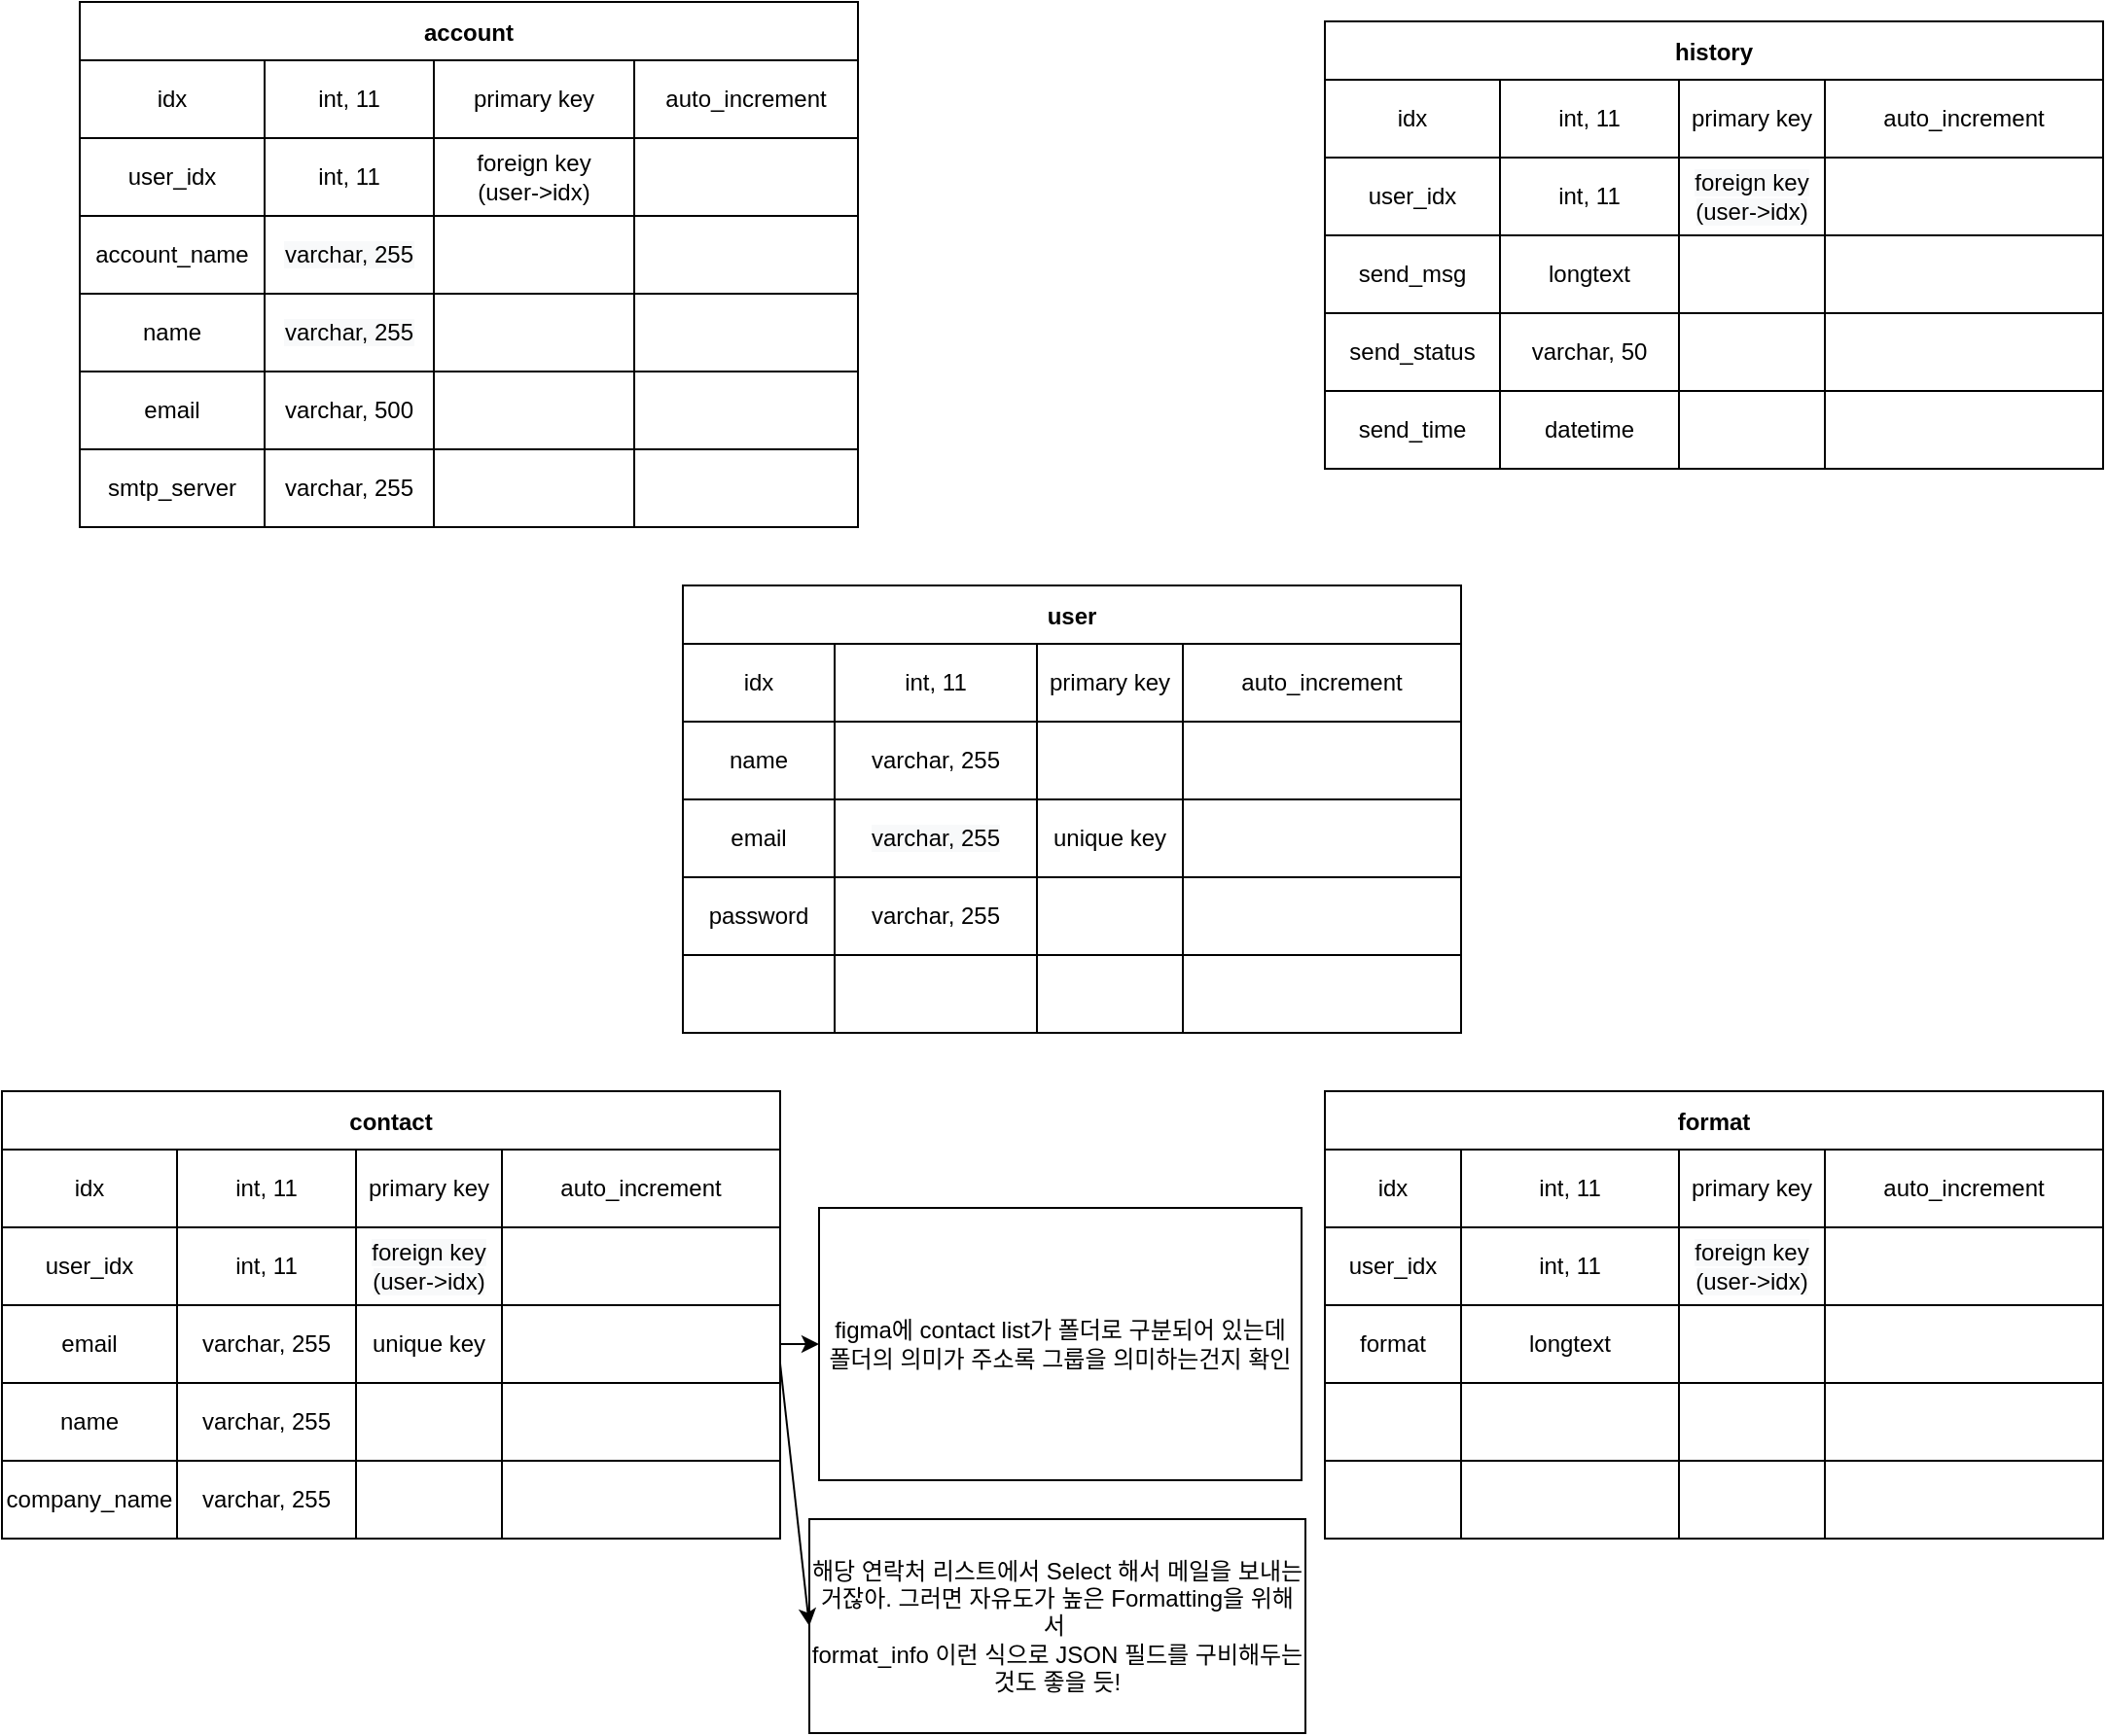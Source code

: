 <mxfile version="16.5.6" type="github">
  <diagram id="C5RBs43oDa-KdzZeNtuy" name="Page-1">
    <mxGraphModel dx="771" dy="784" grid="1" gridSize="10" guides="1" tooltips="1" connect="1" arrows="1" fold="1" page="1" pageScale="1" pageWidth="1169" pageHeight="827" math="0" shadow="0">
      <root>
        <mxCell id="WIyWlLk6GJQsqaUBKTNV-0" />
        <mxCell id="WIyWlLk6GJQsqaUBKTNV-1" parent="WIyWlLk6GJQsqaUBKTNV-0" />
        <mxCell id="2FO-cbHF64QwQG2iVxsK-18" value="figma에 contact list가 폴더로 구분되어 있는데 &lt;br&gt;폴더의 의미가 주소록 그룹을 의미하는건지 확인" style="rounded=0;whiteSpace=wrap;html=1;" parent="WIyWlLk6GJQsqaUBKTNV-1" vertex="1">
          <mxGeometry x="470" y="630" width="248" height="140" as="geometry" />
        </mxCell>
        <mxCell id="2FO-cbHF64QwQG2iVxsK-30" value="user" style="shape=table;startSize=30;container=1;collapsible=0;childLayout=tableLayout;fontStyle=1;align=center;" parent="WIyWlLk6GJQsqaUBKTNV-1" vertex="1">
          <mxGeometry x="400" y="310" width="400" height="230" as="geometry" />
        </mxCell>
        <mxCell id="2FO-cbHF64QwQG2iVxsK-31" value="" style="shape=tableRow;horizontal=0;startSize=0;swimlaneHead=0;swimlaneBody=0;top=0;left=0;bottom=0;right=0;collapsible=0;dropTarget=0;fillColor=none;points=[[0,0.5],[1,0.5]];portConstraint=eastwest;" parent="2FO-cbHF64QwQG2iVxsK-30" vertex="1">
          <mxGeometry y="30" width="400" height="40" as="geometry" />
        </mxCell>
        <mxCell id="2FO-cbHF64QwQG2iVxsK-32" value="idx" style="shape=partialRectangle;html=1;whiteSpace=wrap;connectable=0;fillColor=none;top=0;left=0;bottom=0;right=0;overflow=hidden;" parent="2FO-cbHF64QwQG2iVxsK-31" vertex="1">
          <mxGeometry width="78" height="40" as="geometry">
            <mxRectangle width="78" height="40" as="alternateBounds" />
          </mxGeometry>
        </mxCell>
        <mxCell id="2FO-cbHF64QwQG2iVxsK-33" value="int, 11" style="shape=partialRectangle;html=1;whiteSpace=wrap;connectable=0;fillColor=none;top=0;left=0;bottom=0;right=0;overflow=hidden;" parent="2FO-cbHF64QwQG2iVxsK-31" vertex="1">
          <mxGeometry x="78" width="104" height="40" as="geometry">
            <mxRectangle width="104" height="40" as="alternateBounds" />
          </mxGeometry>
        </mxCell>
        <mxCell id="2FO-cbHF64QwQG2iVxsK-34" value="primary key" style="shape=partialRectangle;html=1;whiteSpace=wrap;connectable=0;fillColor=none;top=0;left=0;bottom=0;right=0;overflow=hidden;" parent="2FO-cbHF64QwQG2iVxsK-31" vertex="1">
          <mxGeometry x="182" width="75" height="40" as="geometry">
            <mxRectangle width="75" height="40" as="alternateBounds" />
          </mxGeometry>
        </mxCell>
        <mxCell id="2FO-cbHF64QwQG2iVxsK-80" value="auto_increment" style="shape=partialRectangle;html=1;whiteSpace=wrap;connectable=0;fillColor=none;top=0;left=0;bottom=0;right=0;overflow=hidden;" parent="2FO-cbHF64QwQG2iVxsK-31" vertex="1">
          <mxGeometry x="257" width="143" height="40" as="geometry">
            <mxRectangle width="143" height="40" as="alternateBounds" />
          </mxGeometry>
        </mxCell>
        <mxCell id="2FO-cbHF64QwQG2iVxsK-54" value="" style="shape=tableRow;horizontal=0;startSize=0;swimlaneHead=0;swimlaneBody=0;top=0;left=0;bottom=0;right=0;collapsible=0;dropTarget=0;fillColor=none;points=[[0,0.5],[1,0.5]];portConstraint=eastwest;" parent="2FO-cbHF64QwQG2iVxsK-30" vertex="1">
          <mxGeometry y="70" width="400" height="40" as="geometry" />
        </mxCell>
        <mxCell id="2FO-cbHF64QwQG2iVxsK-55" value="name" style="shape=partialRectangle;html=1;whiteSpace=wrap;connectable=0;fillColor=none;top=0;left=0;bottom=0;right=0;overflow=hidden;" parent="2FO-cbHF64QwQG2iVxsK-54" vertex="1">
          <mxGeometry width="78" height="40" as="geometry">
            <mxRectangle width="78" height="40" as="alternateBounds" />
          </mxGeometry>
        </mxCell>
        <mxCell id="2FO-cbHF64QwQG2iVxsK-56" value="varchar, 255" style="shape=partialRectangle;html=1;whiteSpace=wrap;connectable=0;fillColor=none;top=0;left=0;bottom=0;right=0;overflow=hidden;" parent="2FO-cbHF64QwQG2iVxsK-54" vertex="1">
          <mxGeometry x="78" width="104" height="40" as="geometry">
            <mxRectangle width="104" height="40" as="alternateBounds" />
          </mxGeometry>
        </mxCell>
        <mxCell id="2FO-cbHF64QwQG2iVxsK-57" value="" style="shape=partialRectangle;html=1;whiteSpace=wrap;connectable=0;fillColor=none;top=0;left=0;bottom=0;right=0;overflow=hidden;" parent="2FO-cbHF64QwQG2iVxsK-54" vertex="1">
          <mxGeometry x="182" width="75" height="40" as="geometry">
            <mxRectangle width="75" height="40" as="alternateBounds" />
          </mxGeometry>
        </mxCell>
        <mxCell id="2FO-cbHF64QwQG2iVxsK-81" style="shape=partialRectangle;html=1;whiteSpace=wrap;connectable=0;fillColor=none;top=0;left=0;bottom=0;right=0;overflow=hidden;" parent="2FO-cbHF64QwQG2iVxsK-54" vertex="1">
          <mxGeometry x="257" width="143" height="40" as="geometry">
            <mxRectangle width="143" height="40" as="alternateBounds" />
          </mxGeometry>
        </mxCell>
        <mxCell id="2FO-cbHF64QwQG2iVxsK-35" value="" style="shape=tableRow;horizontal=0;startSize=0;swimlaneHead=0;swimlaneBody=0;top=0;left=0;bottom=0;right=0;collapsible=0;dropTarget=0;fillColor=none;points=[[0,0.5],[1,0.5]];portConstraint=eastwest;" parent="2FO-cbHF64QwQG2iVxsK-30" vertex="1">
          <mxGeometry y="110" width="400" height="40" as="geometry" />
        </mxCell>
        <mxCell id="2FO-cbHF64QwQG2iVxsK-36" value="email" style="shape=partialRectangle;html=1;whiteSpace=wrap;connectable=0;fillColor=none;top=0;left=0;bottom=0;right=0;overflow=hidden;" parent="2FO-cbHF64QwQG2iVxsK-35" vertex="1">
          <mxGeometry width="78" height="40" as="geometry">
            <mxRectangle width="78" height="40" as="alternateBounds" />
          </mxGeometry>
        </mxCell>
        <mxCell id="2FO-cbHF64QwQG2iVxsK-37" value="&lt;meta charset=&quot;utf-8&quot;&gt;&lt;span style=&quot;color: rgb(0, 0, 0); font-family: helvetica; font-size: 12px; font-style: normal; font-weight: 400; letter-spacing: normal; text-align: center; text-indent: 0px; text-transform: none; word-spacing: 0px; background-color: rgb(248, 249, 250); display: inline; float: none;&quot;&gt;varchar, 255&lt;/span&gt;" style="shape=partialRectangle;html=1;whiteSpace=wrap;connectable=0;fillColor=none;top=0;left=0;bottom=0;right=0;overflow=hidden;" parent="2FO-cbHF64QwQG2iVxsK-35" vertex="1">
          <mxGeometry x="78" width="104" height="40" as="geometry">
            <mxRectangle width="104" height="40" as="alternateBounds" />
          </mxGeometry>
        </mxCell>
        <mxCell id="2FO-cbHF64QwQG2iVxsK-38" value="&lt;span&gt;unique key&lt;/span&gt;" style="shape=partialRectangle;html=1;whiteSpace=wrap;connectable=0;fillColor=none;top=0;left=0;bottom=0;right=0;overflow=hidden;" parent="2FO-cbHF64QwQG2iVxsK-35" vertex="1">
          <mxGeometry x="182" width="75" height="40" as="geometry">
            <mxRectangle width="75" height="40" as="alternateBounds" />
          </mxGeometry>
        </mxCell>
        <mxCell id="2FO-cbHF64QwQG2iVxsK-82" style="shape=partialRectangle;html=1;whiteSpace=wrap;connectable=0;fillColor=none;top=0;left=0;bottom=0;right=0;overflow=hidden;" parent="2FO-cbHF64QwQG2iVxsK-35" vertex="1">
          <mxGeometry x="257" width="143" height="40" as="geometry">
            <mxRectangle width="143" height="40" as="alternateBounds" />
          </mxGeometry>
        </mxCell>
        <mxCell id="2FO-cbHF64QwQG2iVxsK-39" value="" style="shape=tableRow;horizontal=0;startSize=0;swimlaneHead=0;swimlaneBody=0;top=0;left=0;bottom=0;right=0;collapsible=0;dropTarget=0;fillColor=none;points=[[0,0.5],[1,0.5]];portConstraint=eastwest;" parent="2FO-cbHF64QwQG2iVxsK-30" vertex="1">
          <mxGeometry y="150" width="400" height="40" as="geometry" />
        </mxCell>
        <mxCell id="2FO-cbHF64QwQG2iVxsK-40" value="password" style="shape=partialRectangle;html=1;whiteSpace=wrap;connectable=0;fillColor=none;top=0;left=0;bottom=0;right=0;overflow=hidden;" parent="2FO-cbHF64QwQG2iVxsK-39" vertex="1">
          <mxGeometry width="78" height="40" as="geometry">
            <mxRectangle width="78" height="40" as="alternateBounds" />
          </mxGeometry>
        </mxCell>
        <mxCell id="2FO-cbHF64QwQG2iVxsK-41" value="&lt;span style=&quot;font-family: &amp;#34;helvetica&amp;#34;&quot;&gt;varchar, 255&lt;/span&gt;" style="shape=partialRectangle;html=1;whiteSpace=wrap;connectable=0;fillColor=none;top=0;left=0;bottom=0;right=0;overflow=hidden;" parent="2FO-cbHF64QwQG2iVxsK-39" vertex="1">
          <mxGeometry x="78" width="104" height="40" as="geometry">
            <mxRectangle width="104" height="40" as="alternateBounds" />
          </mxGeometry>
        </mxCell>
        <mxCell id="2FO-cbHF64QwQG2iVxsK-42" value="" style="shape=partialRectangle;html=1;whiteSpace=wrap;connectable=0;fillColor=none;top=0;left=0;bottom=0;right=0;overflow=hidden;" parent="2FO-cbHF64QwQG2iVxsK-39" vertex="1">
          <mxGeometry x="182" width="75" height="40" as="geometry">
            <mxRectangle width="75" height="40" as="alternateBounds" />
          </mxGeometry>
        </mxCell>
        <mxCell id="2FO-cbHF64QwQG2iVxsK-83" style="shape=partialRectangle;html=1;whiteSpace=wrap;connectable=0;fillColor=none;top=0;left=0;bottom=0;right=0;overflow=hidden;" parent="2FO-cbHF64QwQG2iVxsK-39" vertex="1">
          <mxGeometry x="257" width="143" height="40" as="geometry">
            <mxRectangle width="143" height="40" as="alternateBounds" />
          </mxGeometry>
        </mxCell>
        <mxCell id="2FO-cbHF64QwQG2iVxsK-50" value="" style="shape=tableRow;horizontal=0;startSize=0;swimlaneHead=0;swimlaneBody=0;top=0;left=0;bottom=0;right=0;collapsible=0;dropTarget=0;fillColor=none;points=[[0,0.5],[1,0.5]];portConstraint=eastwest;" parent="2FO-cbHF64QwQG2iVxsK-30" vertex="1">
          <mxGeometry y="190" width="400" height="40" as="geometry" />
        </mxCell>
        <mxCell id="2FO-cbHF64QwQG2iVxsK-51" value="" style="shape=partialRectangle;html=1;whiteSpace=wrap;connectable=0;fillColor=none;top=0;left=0;bottom=0;right=0;overflow=hidden;" parent="2FO-cbHF64QwQG2iVxsK-50" vertex="1">
          <mxGeometry width="78" height="40" as="geometry">
            <mxRectangle width="78" height="40" as="alternateBounds" />
          </mxGeometry>
        </mxCell>
        <mxCell id="2FO-cbHF64QwQG2iVxsK-52" value="" style="shape=partialRectangle;html=1;whiteSpace=wrap;connectable=0;fillColor=none;top=0;left=0;bottom=0;right=0;overflow=hidden;" parent="2FO-cbHF64QwQG2iVxsK-50" vertex="1">
          <mxGeometry x="78" width="104" height="40" as="geometry">
            <mxRectangle width="104" height="40" as="alternateBounds" />
          </mxGeometry>
        </mxCell>
        <mxCell id="2FO-cbHF64QwQG2iVxsK-53" value="" style="shape=partialRectangle;html=1;whiteSpace=wrap;connectable=0;fillColor=none;top=0;left=0;bottom=0;right=0;overflow=hidden;" parent="2FO-cbHF64QwQG2iVxsK-50" vertex="1">
          <mxGeometry x="182" width="75" height="40" as="geometry">
            <mxRectangle width="75" height="40" as="alternateBounds" />
          </mxGeometry>
        </mxCell>
        <mxCell id="2FO-cbHF64QwQG2iVxsK-84" style="shape=partialRectangle;html=1;whiteSpace=wrap;connectable=0;fillColor=none;top=0;left=0;bottom=0;right=0;overflow=hidden;" parent="2FO-cbHF64QwQG2iVxsK-50" vertex="1">
          <mxGeometry x="257" width="143" height="40" as="geometry">
            <mxRectangle width="143" height="40" as="alternateBounds" />
          </mxGeometry>
        </mxCell>
        <mxCell id="2FO-cbHF64QwQG2iVxsK-88" value="account" style="shape=table;startSize=30;container=1;collapsible=0;childLayout=tableLayout;fontStyle=1;align=center;" parent="WIyWlLk6GJQsqaUBKTNV-1" vertex="1">
          <mxGeometry x="90" y="10" width="400" height="270" as="geometry" />
        </mxCell>
        <mxCell id="2FO-cbHF64QwQG2iVxsK-89" value="" style="shape=tableRow;horizontal=0;startSize=0;swimlaneHead=0;swimlaneBody=0;top=0;left=0;bottom=0;right=0;collapsible=0;dropTarget=0;fillColor=none;points=[[0,0.5],[1,0.5]];portConstraint=eastwest;" parent="2FO-cbHF64QwQG2iVxsK-88" vertex="1">
          <mxGeometry y="30" width="400" height="40" as="geometry" />
        </mxCell>
        <mxCell id="2FO-cbHF64QwQG2iVxsK-90" value="idx" style="shape=partialRectangle;html=1;whiteSpace=wrap;connectable=0;fillColor=none;top=0;left=0;bottom=0;right=0;overflow=hidden;" parent="2FO-cbHF64QwQG2iVxsK-89" vertex="1">
          <mxGeometry width="95" height="40" as="geometry">
            <mxRectangle width="95" height="40" as="alternateBounds" />
          </mxGeometry>
        </mxCell>
        <mxCell id="2FO-cbHF64QwQG2iVxsK-91" value="int, 11" style="shape=partialRectangle;html=1;whiteSpace=wrap;connectable=0;fillColor=none;top=0;left=0;bottom=0;right=0;overflow=hidden;" parent="2FO-cbHF64QwQG2iVxsK-89" vertex="1">
          <mxGeometry x="95" width="87" height="40" as="geometry">
            <mxRectangle width="87" height="40" as="alternateBounds" />
          </mxGeometry>
        </mxCell>
        <mxCell id="2FO-cbHF64QwQG2iVxsK-92" value="primary key" style="shape=partialRectangle;html=1;whiteSpace=wrap;connectable=0;fillColor=none;top=0;left=0;bottom=0;right=0;overflow=hidden;" parent="2FO-cbHF64QwQG2iVxsK-89" vertex="1">
          <mxGeometry x="182" width="103" height="40" as="geometry">
            <mxRectangle width="103" height="40" as="alternateBounds" />
          </mxGeometry>
        </mxCell>
        <mxCell id="2FO-cbHF64QwQG2iVxsK-93" value="auto_increment" style="shape=partialRectangle;html=1;whiteSpace=wrap;connectable=0;fillColor=none;top=0;left=0;bottom=0;right=0;overflow=hidden;" parent="2FO-cbHF64QwQG2iVxsK-89" vertex="1">
          <mxGeometry x="285" width="115" height="40" as="geometry">
            <mxRectangle width="115" height="40" as="alternateBounds" />
          </mxGeometry>
        </mxCell>
        <mxCell id="2FO-cbHF64QwQG2iVxsK-94" value="" style="shape=tableRow;horizontal=0;startSize=0;swimlaneHead=0;swimlaneBody=0;top=0;left=0;bottom=0;right=0;collapsible=0;dropTarget=0;fillColor=none;points=[[0,0.5],[1,0.5]];portConstraint=eastwest;" parent="2FO-cbHF64QwQG2iVxsK-88" vertex="1">
          <mxGeometry y="70" width="400" height="40" as="geometry" />
        </mxCell>
        <mxCell id="2FO-cbHF64QwQG2iVxsK-95" value="user_idx" style="shape=partialRectangle;html=1;whiteSpace=wrap;connectable=0;fillColor=none;top=0;left=0;bottom=0;right=0;overflow=hidden;" parent="2FO-cbHF64QwQG2iVxsK-94" vertex="1">
          <mxGeometry width="95" height="40" as="geometry">
            <mxRectangle width="95" height="40" as="alternateBounds" />
          </mxGeometry>
        </mxCell>
        <mxCell id="2FO-cbHF64QwQG2iVxsK-96" value="int, 11" style="shape=partialRectangle;html=1;whiteSpace=wrap;connectable=0;fillColor=none;top=0;left=0;bottom=0;right=0;overflow=hidden;" parent="2FO-cbHF64QwQG2iVxsK-94" vertex="1">
          <mxGeometry x="95" width="87" height="40" as="geometry">
            <mxRectangle width="87" height="40" as="alternateBounds" />
          </mxGeometry>
        </mxCell>
        <mxCell id="2FO-cbHF64QwQG2iVxsK-97" value="foreign key&lt;br&gt;(user-&amp;gt;idx)" style="shape=partialRectangle;html=1;whiteSpace=wrap;connectable=0;fillColor=none;top=0;left=0;bottom=0;right=0;overflow=hidden;" parent="2FO-cbHF64QwQG2iVxsK-94" vertex="1">
          <mxGeometry x="182" width="103" height="40" as="geometry">
            <mxRectangle width="103" height="40" as="alternateBounds" />
          </mxGeometry>
        </mxCell>
        <mxCell id="2FO-cbHF64QwQG2iVxsK-98" style="shape=partialRectangle;html=1;whiteSpace=wrap;connectable=0;fillColor=none;top=0;left=0;bottom=0;right=0;overflow=hidden;" parent="2FO-cbHF64QwQG2iVxsK-94" vertex="1">
          <mxGeometry x="285" width="115" height="40" as="geometry">
            <mxRectangle width="115" height="40" as="alternateBounds" />
          </mxGeometry>
        </mxCell>
        <mxCell id="2FO-cbHF64QwQG2iVxsK-99" value="" style="shape=tableRow;horizontal=0;startSize=0;swimlaneHead=0;swimlaneBody=0;top=0;left=0;bottom=0;right=0;collapsible=0;dropTarget=0;fillColor=none;points=[[0,0.5],[1,0.5]];portConstraint=eastwest;" parent="2FO-cbHF64QwQG2iVxsK-88" vertex="1">
          <mxGeometry y="110" width="400" height="40" as="geometry" />
        </mxCell>
        <mxCell id="2FO-cbHF64QwQG2iVxsK-100" value="account_name" style="shape=partialRectangle;html=1;whiteSpace=wrap;connectable=0;fillColor=none;top=0;left=0;bottom=0;right=0;overflow=hidden;" parent="2FO-cbHF64QwQG2iVxsK-99" vertex="1">
          <mxGeometry width="95" height="40" as="geometry">
            <mxRectangle width="95" height="40" as="alternateBounds" />
          </mxGeometry>
        </mxCell>
        <mxCell id="2FO-cbHF64QwQG2iVxsK-101" value="&lt;meta charset=&quot;utf-8&quot;&gt;&lt;span style=&quot;color: rgb(0, 0, 0); font-family: helvetica; font-size: 12px; font-style: normal; font-weight: 400; letter-spacing: normal; text-align: center; text-indent: 0px; text-transform: none; word-spacing: 0px; background-color: rgb(248, 249, 250); display: inline; float: none;&quot;&gt;varchar, 255&lt;/span&gt;" style="shape=partialRectangle;html=1;whiteSpace=wrap;connectable=0;fillColor=none;top=0;left=0;bottom=0;right=0;overflow=hidden;" parent="2FO-cbHF64QwQG2iVxsK-99" vertex="1">
          <mxGeometry x="95" width="87" height="40" as="geometry">
            <mxRectangle width="87" height="40" as="alternateBounds" />
          </mxGeometry>
        </mxCell>
        <mxCell id="2FO-cbHF64QwQG2iVxsK-102" value="" style="shape=partialRectangle;html=1;whiteSpace=wrap;connectable=0;fillColor=none;top=0;left=0;bottom=0;right=0;overflow=hidden;" parent="2FO-cbHF64QwQG2iVxsK-99" vertex="1">
          <mxGeometry x="182" width="103" height="40" as="geometry">
            <mxRectangle width="103" height="40" as="alternateBounds" />
          </mxGeometry>
        </mxCell>
        <mxCell id="2FO-cbHF64QwQG2iVxsK-103" style="shape=partialRectangle;html=1;whiteSpace=wrap;connectable=0;fillColor=none;top=0;left=0;bottom=0;right=0;overflow=hidden;" parent="2FO-cbHF64QwQG2iVxsK-99" vertex="1">
          <mxGeometry x="285" width="115" height="40" as="geometry">
            <mxRectangle width="115" height="40" as="alternateBounds" />
          </mxGeometry>
        </mxCell>
        <mxCell id="2FO-cbHF64QwQG2iVxsK-104" value="" style="shape=tableRow;horizontal=0;startSize=0;swimlaneHead=0;swimlaneBody=0;top=0;left=0;bottom=0;right=0;collapsible=0;dropTarget=0;fillColor=none;points=[[0,0.5],[1,0.5]];portConstraint=eastwest;" parent="2FO-cbHF64QwQG2iVxsK-88" vertex="1">
          <mxGeometry y="150" width="400" height="40" as="geometry" />
        </mxCell>
        <mxCell id="2FO-cbHF64QwQG2iVxsK-105" value="name" style="shape=partialRectangle;html=1;whiteSpace=wrap;connectable=0;fillColor=none;top=0;left=0;bottom=0;right=0;overflow=hidden;" parent="2FO-cbHF64QwQG2iVxsK-104" vertex="1">
          <mxGeometry width="95" height="40" as="geometry">
            <mxRectangle width="95" height="40" as="alternateBounds" />
          </mxGeometry>
        </mxCell>
        <mxCell id="2FO-cbHF64QwQG2iVxsK-106" value="&lt;meta charset=&quot;utf-8&quot;&gt;&lt;span style=&quot;color: rgb(0, 0, 0); font-family: helvetica; font-size: 12px; font-style: normal; font-weight: 400; letter-spacing: normal; text-align: center; text-indent: 0px; text-transform: none; word-spacing: 0px; background-color: rgb(248, 249, 250); display: inline; float: none;&quot;&gt;varchar, 255&lt;/span&gt;" style="shape=partialRectangle;html=1;whiteSpace=wrap;connectable=0;fillColor=none;top=0;left=0;bottom=0;right=0;overflow=hidden;" parent="2FO-cbHF64QwQG2iVxsK-104" vertex="1">
          <mxGeometry x="95" width="87" height="40" as="geometry">
            <mxRectangle width="87" height="40" as="alternateBounds" />
          </mxGeometry>
        </mxCell>
        <mxCell id="2FO-cbHF64QwQG2iVxsK-107" value="" style="shape=partialRectangle;html=1;whiteSpace=wrap;connectable=0;fillColor=none;top=0;left=0;bottom=0;right=0;overflow=hidden;" parent="2FO-cbHF64QwQG2iVxsK-104" vertex="1">
          <mxGeometry x="182" width="103" height="40" as="geometry">
            <mxRectangle width="103" height="40" as="alternateBounds" />
          </mxGeometry>
        </mxCell>
        <mxCell id="2FO-cbHF64QwQG2iVxsK-108" style="shape=partialRectangle;html=1;whiteSpace=wrap;connectable=0;fillColor=none;top=0;left=0;bottom=0;right=0;overflow=hidden;" parent="2FO-cbHF64QwQG2iVxsK-104" vertex="1">
          <mxGeometry x="285" width="115" height="40" as="geometry">
            <mxRectangle width="115" height="40" as="alternateBounds" />
          </mxGeometry>
        </mxCell>
        <mxCell id="2FO-cbHF64QwQG2iVxsK-109" value="" style="shape=tableRow;horizontal=0;startSize=0;swimlaneHead=0;swimlaneBody=0;top=0;left=0;bottom=0;right=0;collapsible=0;dropTarget=0;fillColor=none;points=[[0,0.5],[1,0.5]];portConstraint=eastwest;" parent="2FO-cbHF64QwQG2iVxsK-88" vertex="1">
          <mxGeometry y="190" width="400" height="40" as="geometry" />
        </mxCell>
        <mxCell id="2FO-cbHF64QwQG2iVxsK-110" value="email" style="shape=partialRectangle;html=1;whiteSpace=wrap;connectable=0;fillColor=none;top=0;left=0;bottom=0;right=0;overflow=hidden;" parent="2FO-cbHF64QwQG2iVxsK-109" vertex="1">
          <mxGeometry width="95" height="40" as="geometry">
            <mxRectangle width="95" height="40" as="alternateBounds" />
          </mxGeometry>
        </mxCell>
        <mxCell id="2FO-cbHF64QwQG2iVxsK-111" value="&lt;span style=&quot;font-family: &amp;#34;helvetica&amp;#34;&quot;&gt;varchar, 500&lt;/span&gt;" style="shape=partialRectangle;html=1;whiteSpace=wrap;connectable=0;fillColor=none;top=0;left=0;bottom=0;right=0;overflow=hidden;" parent="2FO-cbHF64QwQG2iVxsK-109" vertex="1">
          <mxGeometry x="95" width="87" height="40" as="geometry">
            <mxRectangle width="87" height="40" as="alternateBounds" />
          </mxGeometry>
        </mxCell>
        <mxCell id="2FO-cbHF64QwQG2iVxsK-112" value="" style="shape=partialRectangle;html=1;whiteSpace=wrap;connectable=0;fillColor=none;top=0;left=0;bottom=0;right=0;overflow=hidden;" parent="2FO-cbHF64QwQG2iVxsK-109" vertex="1">
          <mxGeometry x="182" width="103" height="40" as="geometry">
            <mxRectangle width="103" height="40" as="alternateBounds" />
          </mxGeometry>
        </mxCell>
        <mxCell id="2FO-cbHF64QwQG2iVxsK-113" style="shape=partialRectangle;html=1;whiteSpace=wrap;connectable=0;fillColor=none;top=0;left=0;bottom=0;right=0;overflow=hidden;" parent="2FO-cbHF64QwQG2iVxsK-109" vertex="1">
          <mxGeometry x="285" width="115" height="40" as="geometry">
            <mxRectangle width="115" height="40" as="alternateBounds" />
          </mxGeometry>
        </mxCell>
        <mxCell id="2FO-cbHF64QwQG2iVxsK-115" value="" style="shape=tableRow;horizontal=0;startSize=0;swimlaneHead=0;swimlaneBody=0;top=0;left=0;bottom=0;right=0;collapsible=0;dropTarget=0;fillColor=none;points=[[0,0.5],[1,0.5]];portConstraint=eastwest;" parent="2FO-cbHF64QwQG2iVxsK-88" vertex="1">
          <mxGeometry y="230" width="400" height="40" as="geometry" />
        </mxCell>
        <mxCell id="2FO-cbHF64QwQG2iVxsK-116" value="smtp_server" style="shape=partialRectangle;html=1;whiteSpace=wrap;connectable=0;fillColor=none;top=0;left=0;bottom=0;right=0;overflow=hidden;" parent="2FO-cbHF64QwQG2iVxsK-115" vertex="1">
          <mxGeometry width="95" height="40" as="geometry">
            <mxRectangle width="95" height="40" as="alternateBounds" />
          </mxGeometry>
        </mxCell>
        <mxCell id="2FO-cbHF64QwQG2iVxsK-117" value="&lt;span style=&quot;font-family: &amp;#34;helvetica&amp;#34;&quot;&gt;varchar, 255&lt;/span&gt;" style="shape=partialRectangle;html=1;whiteSpace=wrap;connectable=0;fillColor=none;top=0;left=0;bottom=0;right=0;overflow=hidden;" parent="2FO-cbHF64QwQG2iVxsK-115" vertex="1">
          <mxGeometry x="95" width="87" height="40" as="geometry">
            <mxRectangle width="87" height="40" as="alternateBounds" />
          </mxGeometry>
        </mxCell>
        <mxCell id="2FO-cbHF64QwQG2iVxsK-118" value="" style="shape=partialRectangle;html=1;whiteSpace=wrap;connectable=0;fillColor=none;top=0;left=0;bottom=0;right=0;overflow=hidden;" parent="2FO-cbHF64QwQG2iVxsK-115" vertex="1">
          <mxGeometry x="182" width="103" height="40" as="geometry">
            <mxRectangle width="103" height="40" as="alternateBounds" />
          </mxGeometry>
        </mxCell>
        <mxCell id="2FO-cbHF64QwQG2iVxsK-119" style="shape=partialRectangle;html=1;whiteSpace=wrap;connectable=0;fillColor=none;top=0;left=0;bottom=0;right=0;overflow=hidden;" parent="2FO-cbHF64QwQG2iVxsK-115" vertex="1">
          <mxGeometry x="285" width="115" height="40" as="geometry">
            <mxRectangle width="115" height="40" as="alternateBounds" />
          </mxGeometry>
        </mxCell>
        <mxCell id="2FO-cbHF64QwQG2iVxsK-121" value="format" style="shape=table;startSize=30;container=1;collapsible=0;childLayout=tableLayout;fontStyle=1;align=center;" parent="WIyWlLk6GJQsqaUBKTNV-1" vertex="1">
          <mxGeometry x="730" y="570" width="400" height="230" as="geometry" />
        </mxCell>
        <mxCell id="2FO-cbHF64QwQG2iVxsK-122" value="" style="shape=tableRow;horizontal=0;startSize=0;swimlaneHead=0;swimlaneBody=0;top=0;left=0;bottom=0;right=0;collapsible=0;dropTarget=0;fillColor=none;points=[[0,0.5],[1,0.5]];portConstraint=eastwest;" parent="2FO-cbHF64QwQG2iVxsK-121" vertex="1">
          <mxGeometry y="30" width="400" height="40" as="geometry" />
        </mxCell>
        <mxCell id="2FO-cbHF64QwQG2iVxsK-123" value="idx" style="shape=partialRectangle;html=1;whiteSpace=wrap;connectable=0;fillColor=none;top=0;left=0;bottom=0;right=0;overflow=hidden;" parent="2FO-cbHF64QwQG2iVxsK-122" vertex="1">
          <mxGeometry width="70" height="40" as="geometry">
            <mxRectangle width="70" height="40" as="alternateBounds" />
          </mxGeometry>
        </mxCell>
        <mxCell id="2FO-cbHF64QwQG2iVxsK-124" value="int, 11" style="shape=partialRectangle;html=1;whiteSpace=wrap;connectable=0;fillColor=none;top=0;left=0;bottom=0;right=0;overflow=hidden;" parent="2FO-cbHF64QwQG2iVxsK-122" vertex="1">
          <mxGeometry x="70" width="112" height="40" as="geometry">
            <mxRectangle width="112" height="40" as="alternateBounds" />
          </mxGeometry>
        </mxCell>
        <mxCell id="2FO-cbHF64QwQG2iVxsK-125" value="primary key" style="shape=partialRectangle;html=1;whiteSpace=wrap;connectable=0;fillColor=none;top=0;left=0;bottom=0;right=0;overflow=hidden;" parent="2FO-cbHF64QwQG2iVxsK-122" vertex="1">
          <mxGeometry x="182" width="75" height="40" as="geometry">
            <mxRectangle width="75" height="40" as="alternateBounds" />
          </mxGeometry>
        </mxCell>
        <mxCell id="2FO-cbHF64QwQG2iVxsK-126" value="auto_increment" style="shape=partialRectangle;html=1;whiteSpace=wrap;connectable=0;fillColor=none;top=0;left=0;bottom=0;right=0;overflow=hidden;" parent="2FO-cbHF64QwQG2iVxsK-122" vertex="1">
          <mxGeometry x="257" width="143" height="40" as="geometry">
            <mxRectangle width="143" height="40" as="alternateBounds" />
          </mxGeometry>
        </mxCell>
        <mxCell id="2FO-cbHF64QwQG2iVxsK-127" value="" style="shape=tableRow;horizontal=0;startSize=0;swimlaneHead=0;swimlaneBody=0;top=0;left=0;bottom=0;right=0;collapsible=0;dropTarget=0;fillColor=none;points=[[0,0.5],[1,0.5]];portConstraint=eastwest;" parent="2FO-cbHF64QwQG2iVxsK-121" vertex="1">
          <mxGeometry y="70" width="400" height="40" as="geometry" />
        </mxCell>
        <mxCell id="2FO-cbHF64QwQG2iVxsK-128" value="user_idx" style="shape=partialRectangle;html=1;whiteSpace=wrap;connectable=0;fillColor=none;top=0;left=0;bottom=0;right=0;overflow=hidden;" parent="2FO-cbHF64QwQG2iVxsK-127" vertex="1">
          <mxGeometry width="70" height="40" as="geometry">
            <mxRectangle width="70" height="40" as="alternateBounds" />
          </mxGeometry>
        </mxCell>
        <mxCell id="2FO-cbHF64QwQG2iVxsK-129" value="int, 11" style="shape=partialRectangle;html=1;whiteSpace=wrap;connectable=0;fillColor=none;top=0;left=0;bottom=0;right=0;overflow=hidden;" parent="2FO-cbHF64QwQG2iVxsK-127" vertex="1">
          <mxGeometry x="70" width="112" height="40" as="geometry">
            <mxRectangle width="112" height="40" as="alternateBounds" />
          </mxGeometry>
        </mxCell>
        <mxCell id="2FO-cbHF64QwQG2iVxsK-130" value="&lt;meta charset=&quot;utf-8&quot;&gt;&lt;span style=&quot;color: rgb(0, 0, 0); font-family: helvetica; font-size: 12px; font-style: normal; font-weight: 400; letter-spacing: normal; text-align: center; text-indent: 0px; text-transform: none; word-spacing: 0px; background-color: rgb(248, 249, 250); display: inline; float: none;&quot;&gt;foreign key&lt;/span&gt;&lt;br style=&quot;color: rgb(0, 0, 0); font-family: helvetica; font-size: 12px; font-style: normal; font-weight: 400; letter-spacing: normal; text-align: center; text-indent: 0px; text-transform: none; word-spacing: 0px; background-color: rgb(248, 249, 250);&quot;&gt;&lt;span style=&quot;color: rgb(0, 0, 0); font-family: helvetica; font-size: 12px; font-style: normal; font-weight: 400; letter-spacing: normal; text-align: center; text-indent: 0px; text-transform: none; word-spacing: 0px; background-color: rgb(248, 249, 250); display: inline; float: none;&quot;&gt;(user-&amp;gt;idx)&lt;/span&gt;" style="shape=partialRectangle;html=1;whiteSpace=wrap;connectable=0;fillColor=none;top=0;left=0;bottom=0;right=0;overflow=hidden;" parent="2FO-cbHF64QwQG2iVxsK-127" vertex="1">
          <mxGeometry x="182" width="75" height="40" as="geometry">
            <mxRectangle width="75" height="40" as="alternateBounds" />
          </mxGeometry>
        </mxCell>
        <mxCell id="2FO-cbHF64QwQG2iVxsK-131" style="shape=partialRectangle;html=1;whiteSpace=wrap;connectable=0;fillColor=none;top=0;left=0;bottom=0;right=0;overflow=hidden;" parent="2FO-cbHF64QwQG2iVxsK-127" vertex="1">
          <mxGeometry x="257" width="143" height="40" as="geometry">
            <mxRectangle width="143" height="40" as="alternateBounds" />
          </mxGeometry>
        </mxCell>
        <mxCell id="2FO-cbHF64QwQG2iVxsK-132" value="" style="shape=tableRow;horizontal=0;startSize=0;swimlaneHead=0;swimlaneBody=0;top=0;left=0;bottom=0;right=0;collapsible=0;dropTarget=0;fillColor=none;points=[[0,0.5],[1,0.5]];portConstraint=eastwest;" parent="2FO-cbHF64QwQG2iVxsK-121" vertex="1">
          <mxGeometry y="110" width="400" height="40" as="geometry" />
        </mxCell>
        <mxCell id="2FO-cbHF64QwQG2iVxsK-133" value="format" style="shape=partialRectangle;html=1;whiteSpace=wrap;connectable=0;fillColor=none;top=0;left=0;bottom=0;right=0;overflow=hidden;" parent="2FO-cbHF64QwQG2iVxsK-132" vertex="1">
          <mxGeometry width="70" height="40" as="geometry">
            <mxRectangle width="70" height="40" as="alternateBounds" />
          </mxGeometry>
        </mxCell>
        <mxCell id="2FO-cbHF64QwQG2iVxsK-134" value="longtext" style="shape=partialRectangle;html=1;whiteSpace=wrap;connectable=0;fillColor=none;top=0;left=0;bottom=0;right=0;overflow=hidden;" parent="2FO-cbHF64QwQG2iVxsK-132" vertex="1">
          <mxGeometry x="70" width="112" height="40" as="geometry">
            <mxRectangle width="112" height="40" as="alternateBounds" />
          </mxGeometry>
        </mxCell>
        <mxCell id="2FO-cbHF64QwQG2iVxsK-135" value="" style="shape=partialRectangle;html=1;whiteSpace=wrap;connectable=0;fillColor=none;top=0;left=0;bottom=0;right=0;overflow=hidden;" parent="2FO-cbHF64QwQG2iVxsK-132" vertex="1">
          <mxGeometry x="182" width="75" height="40" as="geometry">
            <mxRectangle width="75" height="40" as="alternateBounds" />
          </mxGeometry>
        </mxCell>
        <mxCell id="2FO-cbHF64QwQG2iVxsK-136" style="shape=partialRectangle;html=1;whiteSpace=wrap;connectable=0;fillColor=none;top=0;left=0;bottom=0;right=0;overflow=hidden;" parent="2FO-cbHF64QwQG2iVxsK-132" vertex="1">
          <mxGeometry x="257" width="143" height="40" as="geometry">
            <mxRectangle width="143" height="40" as="alternateBounds" />
          </mxGeometry>
        </mxCell>
        <mxCell id="2FO-cbHF64QwQG2iVxsK-137" value="" style="shape=tableRow;horizontal=0;startSize=0;swimlaneHead=0;swimlaneBody=0;top=0;left=0;bottom=0;right=0;collapsible=0;dropTarget=0;fillColor=none;points=[[0,0.5],[1,0.5]];portConstraint=eastwest;" parent="2FO-cbHF64QwQG2iVxsK-121" vertex="1">
          <mxGeometry y="150" width="400" height="40" as="geometry" />
        </mxCell>
        <mxCell id="2FO-cbHF64QwQG2iVxsK-138" value="" style="shape=partialRectangle;html=1;whiteSpace=wrap;connectable=0;fillColor=none;top=0;left=0;bottom=0;right=0;overflow=hidden;" parent="2FO-cbHF64QwQG2iVxsK-137" vertex="1">
          <mxGeometry width="70" height="40" as="geometry">
            <mxRectangle width="70" height="40" as="alternateBounds" />
          </mxGeometry>
        </mxCell>
        <mxCell id="2FO-cbHF64QwQG2iVxsK-139" value="" style="shape=partialRectangle;html=1;whiteSpace=wrap;connectable=0;fillColor=none;top=0;left=0;bottom=0;right=0;overflow=hidden;" parent="2FO-cbHF64QwQG2iVxsK-137" vertex="1">
          <mxGeometry x="70" width="112" height="40" as="geometry">
            <mxRectangle width="112" height="40" as="alternateBounds" />
          </mxGeometry>
        </mxCell>
        <mxCell id="2FO-cbHF64QwQG2iVxsK-140" value="" style="shape=partialRectangle;html=1;whiteSpace=wrap;connectable=0;fillColor=none;top=0;left=0;bottom=0;right=0;overflow=hidden;" parent="2FO-cbHF64QwQG2iVxsK-137" vertex="1">
          <mxGeometry x="182" width="75" height="40" as="geometry">
            <mxRectangle width="75" height="40" as="alternateBounds" />
          </mxGeometry>
        </mxCell>
        <mxCell id="2FO-cbHF64QwQG2iVxsK-141" style="shape=partialRectangle;html=1;whiteSpace=wrap;connectable=0;fillColor=none;top=0;left=0;bottom=0;right=0;overflow=hidden;" parent="2FO-cbHF64QwQG2iVxsK-137" vertex="1">
          <mxGeometry x="257" width="143" height="40" as="geometry">
            <mxRectangle width="143" height="40" as="alternateBounds" />
          </mxGeometry>
        </mxCell>
        <mxCell id="2FO-cbHF64QwQG2iVxsK-142" value="" style="shape=tableRow;horizontal=0;startSize=0;swimlaneHead=0;swimlaneBody=0;top=0;left=0;bottom=0;right=0;collapsible=0;dropTarget=0;fillColor=none;points=[[0,0.5],[1,0.5]];portConstraint=eastwest;" parent="2FO-cbHF64QwQG2iVxsK-121" vertex="1">
          <mxGeometry y="190" width="400" height="40" as="geometry" />
        </mxCell>
        <mxCell id="2FO-cbHF64QwQG2iVxsK-143" value="" style="shape=partialRectangle;html=1;whiteSpace=wrap;connectable=0;fillColor=none;top=0;left=0;bottom=0;right=0;overflow=hidden;" parent="2FO-cbHF64QwQG2iVxsK-142" vertex="1">
          <mxGeometry width="70" height="40" as="geometry">
            <mxRectangle width="70" height="40" as="alternateBounds" />
          </mxGeometry>
        </mxCell>
        <mxCell id="2FO-cbHF64QwQG2iVxsK-144" value="" style="shape=partialRectangle;html=1;whiteSpace=wrap;connectable=0;fillColor=none;top=0;left=0;bottom=0;right=0;overflow=hidden;" parent="2FO-cbHF64QwQG2iVxsK-142" vertex="1">
          <mxGeometry x="70" width="112" height="40" as="geometry">
            <mxRectangle width="112" height="40" as="alternateBounds" />
          </mxGeometry>
        </mxCell>
        <mxCell id="2FO-cbHF64QwQG2iVxsK-145" value="" style="shape=partialRectangle;html=1;whiteSpace=wrap;connectable=0;fillColor=none;top=0;left=0;bottom=0;right=0;overflow=hidden;" parent="2FO-cbHF64QwQG2iVxsK-142" vertex="1">
          <mxGeometry x="182" width="75" height="40" as="geometry">
            <mxRectangle width="75" height="40" as="alternateBounds" />
          </mxGeometry>
        </mxCell>
        <mxCell id="2FO-cbHF64QwQG2iVxsK-146" style="shape=partialRectangle;html=1;whiteSpace=wrap;connectable=0;fillColor=none;top=0;left=0;bottom=0;right=0;overflow=hidden;" parent="2FO-cbHF64QwQG2iVxsK-142" vertex="1">
          <mxGeometry x="257" width="143" height="40" as="geometry">
            <mxRectangle width="143" height="40" as="alternateBounds" />
          </mxGeometry>
        </mxCell>
        <mxCell id="2FO-cbHF64QwQG2iVxsK-151" value="history" style="shape=table;startSize=30;container=1;collapsible=0;childLayout=tableLayout;fontStyle=1;align=center;strokeWidth=1;fixedRows=0;" parent="WIyWlLk6GJQsqaUBKTNV-1" vertex="1">
          <mxGeometry x="730" y="20" width="400" height="230" as="geometry" />
        </mxCell>
        <mxCell id="2FO-cbHF64QwQG2iVxsK-152" value="" style="shape=tableRow;horizontal=0;startSize=0;swimlaneHead=0;swimlaneBody=0;top=0;left=0;bottom=0;right=0;collapsible=0;dropTarget=0;fillColor=none;points=[[0,0.5],[1,0.5]];portConstraint=eastwest;" parent="2FO-cbHF64QwQG2iVxsK-151" vertex="1">
          <mxGeometry y="30" width="400" height="40" as="geometry" />
        </mxCell>
        <mxCell id="2FO-cbHF64QwQG2iVxsK-153" value="idx" style="shape=partialRectangle;html=1;whiteSpace=wrap;connectable=0;fillColor=none;top=0;left=0;bottom=0;right=0;overflow=hidden;" parent="2FO-cbHF64QwQG2iVxsK-152" vertex="1">
          <mxGeometry width="90" height="40" as="geometry">
            <mxRectangle width="90" height="40" as="alternateBounds" />
          </mxGeometry>
        </mxCell>
        <mxCell id="2FO-cbHF64QwQG2iVxsK-154" value="int, 11" style="shape=partialRectangle;html=1;whiteSpace=wrap;connectable=0;fillColor=none;top=0;left=0;bottom=0;right=0;overflow=hidden;" parent="2FO-cbHF64QwQG2iVxsK-152" vertex="1">
          <mxGeometry x="90" width="92" height="40" as="geometry">
            <mxRectangle width="92" height="40" as="alternateBounds" />
          </mxGeometry>
        </mxCell>
        <mxCell id="2FO-cbHF64QwQG2iVxsK-155" value="primary key" style="shape=partialRectangle;html=1;whiteSpace=wrap;connectable=0;fillColor=none;top=0;left=0;bottom=0;right=0;overflow=hidden;" parent="2FO-cbHF64QwQG2iVxsK-152" vertex="1">
          <mxGeometry x="182" width="75" height="40" as="geometry">
            <mxRectangle width="75" height="40" as="alternateBounds" />
          </mxGeometry>
        </mxCell>
        <mxCell id="2FO-cbHF64QwQG2iVxsK-156" value="auto_increment" style="shape=partialRectangle;html=1;whiteSpace=wrap;connectable=0;fillColor=none;top=0;left=0;bottom=0;right=0;overflow=hidden;" parent="2FO-cbHF64QwQG2iVxsK-152" vertex="1">
          <mxGeometry x="257" width="143" height="40" as="geometry">
            <mxRectangle width="143" height="40" as="alternateBounds" />
          </mxGeometry>
        </mxCell>
        <mxCell id="2FO-cbHF64QwQG2iVxsK-157" value="" style="shape=tableRow;horizontal=0;startSize=0;swimlaneHead=0;swimlaneBody=0;top=0;left=0;bottom=0;right=0;collapsible=0;dropTarget=0;fillColor=none;points=[[0,0.5],[1,0.5]];portConstraint=eastwest;" parent="2FO-cbHF64QwQG2iVxsK-151" vertex="1">
          <mxGeometry y="70" width="400" height="40" as="geometry" />
        </mxCell>
        <mxCell id="2FO-cbHF64QwQG2iVxsK-158" value="user_idx" style="shape=partialRectangle;html=1;whiteSpace=wrap;connectable=0;fillColor=none;top=0;left=0;bottom=0;right=0;overflow=hidden;" parent="2FO-cbHF64QwQG2iVxsK-157" vertex="1">
          <mxGeometry width="90" height="40" as="geometry">
            <mxRectangle width="90" height="40" as="alternateBounds" />
          </mxGeometry>
        </mxCell>
        <mxCell id="2FO-cbHF64QwQG2iVxsK-159" value="int, 11" style="shape=partialRectangle;html=1;whiteSpace=wrap;connectable=0;fillColor=none;top=0;left=0;bottom=0;right=0;overflow=hidden;" parent="2FO-cbHF64QwQG2iVxsK-157" vertex="1">
          <mxGeometry x="90" width="92" height="40" as="geometry">
            <mxRectangle width="92" height="40" as="alternateBounds" />
          </mxGeometry>
        </mxCell>
        <mxCell id="2FO-cbHF64QwQG2iVxsK-160" value="&lt;meta charset=&quot;utf-8&quot;&gt;&lt;span style=&quot;color: rgb(0, 0, 0); font-family: helvetica; font-size: 12px; font-style: normal; font-weight: 400; letter-spacing: normal; text-align: center; text-indent: 0px; text-transform: none; word-spacing: 0px; background-color: rgb(248, 249, 250); display: inline; float: none;&quot;&gt;foreign key&lt;/span&gt;&lt;br style=&quot;color: rgb(0, 0, 0); font-family: helvetica; font-size: 12px; font-style: normal; font-weight: 400; letter-spacing: normal; text-align: center; text-indent: 0px; text-transform: none; word-spacing: 0px; background-color: rgb(248, 249, 250);&quot;&gt;&lt;span style=&quot;color: rgb(0, 0, 0); font-family: helvetica; font-size: 12px; font-style: normal; font-weight: 400; letter-spacing: normal; text-align: center; text-indent: 0px; text-transform: none; word-spacing: 0px; background-color: rgb(248, 249, 250); display: inline; float: none;&quot;&gt;(user-&amp;gt;idx)&lt;/span&gt;" style="shape=partialRectangle;html=1;whiteSpace=wrap;connectable=0;fillColor=none;top=0;left=0;bottom=0;right=0;overflow=hidden;" parent="2FO-cbHF64QwQG2iVxsK-157" vertex="1">
          <mxGeometry x="182" width="75" height="40" as="geometry">
            <mxRectangle width="75" height="40" as="alternateBounds" />
          </mxGeometry>
        </mxCell>
        <mxCell id="2FO-cbHF64QwQG2iVxsK-161" style="shape=partialRectangle;html=1;whiteSpace=wrap;connectable=0;fillColor=none;top=0;left=0;bottom=0;right=0;overflow=hidden;" parent="2FO-cbHF64QwQG2iVxsK-157" vertex="1">
          <mxGeometry x="257" width="143" height="40" as="geometry">
            <mxRectangle width="143" height="40" as="alternateBounds" />
          </mxGeometry>
        </mxCell>
        <mxCell id="2FO-cbHF64QwQG2iVxsK-162" value="" style="shape=tableRow;horizontal=0;startSize=0;swimlaneHead=0;swimlaneBody=0;top=0;left=0;bottom=0;right=0;collapsible=0;dropTarget=0;fillColor=none;points=[[0,0.5],[1,0.5]];portConstraint=eastwest;" parent="2FO-cbHF64QwQG2iVxsK-151" vertex="1">
          <mxGeometry y="110" width="400" height="40" as="geometry" />
        </mxCell>
        <mxCell id="2FO-cbHF64QwQG2iVxsK-163" value="send_msg" style="shape=partialRectangle;html=1;whiteSpace=wrap;connectable=0;fillColor=none;top=0;left=0;bottom=0;right=0;overflow=hidden;" parent="2FO-cbHF64QwQG2iVxsK-162" vertex="1">
          <mxGeometry width="90" height="40" as="geometry">
            <mxRectangle width="90" height="40" as="alternateBounds" />
          </mxGeometry>
        </mxCell>
        <mxCell id="2FO-cbHF64QwQG2iVxsK-164" value="longtext" style="shape=partialRectangle;html=1;whiteSpace=wrap;connectable=0;fillColor=none;top=0;left=0;bottom=0;right=0;overflow=hidden;" parent="2FO-cbHF64QwQG2iVxsK-162" vertex="1">
          <mxGeometry x="90" width="92" height="40" as="geometry">
            <mxRectangle width="92" height="40" as="alternateBounds" />
          </mxGeometry>
        </mxCell>
        <mxCell id="2FO-cbHF64QwQG2iVxsK-165" value="" style="shape=partialRectangle;html=1;whiteSpace=wrap;connectable=0;fillColor=none;top=0;left=0;bottom=0;right=0;overflow=hidden;" parent="2FO-cbHF64QwQG2iVxsK-162" vertex="1">
          <mxGeometry x="182" width="75" height="40" as="geometry">
            <mxRectangle width="75" height="40" as="alternateBounds" />
          </mxGeometry>
        </mxCell>
        <mxCell id="2FO-cbHF64QwQG2iVxsK-166" style="shape=partialRectangle;html=1;whiteSpace=wrap;connectable=0;fillColor=none;top=0;left=0;bottom=0;right=0;overflow=hidden;" parent="2FO-cbHF64QwQG2iVxsK-162" vertex="1">
          <mxGeometry x="257" width="143" height="40" as="geometry">
            <mxRectangle width="143" height="40" as="alternateBounds" />
          </mxGeometry>
        </mxCell>
        <mxCell id="2FO-cbHF64QwQG2iVxsK-167" value="" style="shape=tableRow;horizontal=0;startSize=0;swimlaneHead=0;swimlaneBody=0;top=0;left=0;bottom=0;right=0;collapsible=0;dropTarget=0;fillColor=none;points=[[0,0.5],[1,0.5]];portConstraint=eastwest;" parent="2FO-cbHF64QwQG2iVxsK-151" vertex="1">
          <mxGeometry y="150" width="400" height="40" as="geometry" />
        </mxCell>
        <mxCell id="2FO-cbHF64QwQG2iVxsK-168" value="send_status" style="shape=partialRectangle;html=1;whiteSpace=wrap;connectable=0;fillColor=none;top=0;left=0;bottom=0;right=0;overflow=hidden;" parent="2FO-cbHF64QwQG2iVxsK-167" vertex="1">
          <mxGeometry width="90" height="40" as="geometry">
            <mxRectangle width="90" height="40" as="alternateBounds" />
          </mxGeometry>
        </mxCell>
        <mxCell id="2FO-cbHF64QwQG2iVxsK-169" value="varchar, 50" style="shape=partialRectangle;html=1;whiteSpace=wrap;connectable=0;fillColor=none;top=0;left=0;bottom=0;right=0;overflow=hidden;" parent="2FO-cbHF64QwQG2iVxsK-167" vertex="1">
          <mxGeometry x="90" width="92" height="40" as="geometry">
            <mxRectangle width="92" height="40" as="alternateBounds" />
          </mxGeometry>
        </mxCell>
        <mxCell id="2FO-cbHF64QwQG2iVxsK-170" value="" style="shape=partialRectangle;html=1;whiteSpace=wrap;connectable=0;fillColor=none;top=0;left=0;bottom=0;right=0;overflow=hidden;" parent="2FO-cbHF64QwQG2iVxsK-167" vertex="1">
          <mxGeometry x="182" width="75" height="40" as="geometry">
            <mxRectangle width="75" height="40" as="alternateBounds" />
          </mxGeometry>
        </mxCell>
        <mxCell id="2FO-cbHF64QwQG2iVxsK-171" style="shape=partialRectangle;html=1;whiteSpace=wrap;connectable=0;fillColor=none;top=0;left=0;bottom=0;right=0;overflow=hidden;" parent="2FO-cbHF64QwQG2iVxsK-167" vertex="1">
          <mxGeometry x="257" width="143" height="40" as="geometry">
            <mxRectangle width="143" height="40" as="alternateBounds" />
          </mxGeometry>
        </mxCell>
        <mxCell id="2FO-cbHF64QwQG2iVxsK-172" value="" style="shape=tableRow;horizontal=0;startSize=0;swimlaneHead=0;swimlaneBody=0;top=0;left=0;bottom=0;right=0;collapsible=0;dropTarget=0;fillColor=none;points=[[0,0.5],[1,0.5]];portConstraint=eastwest;" parent="2FO-cbHF64QwQG2iVxsK-151" vertex="1">
          <mxGeometry y="190" width="400" height="40" as="geometry" />
        </mxCell>
        <mxCell id="2FO-cbHF64QwQG2iVxsK-173" value="send_time" style="shape=partialRectangle;html=1;whiteSpace=wrap;connectable=0;fillColor=none;top=0;left=0;bottom=0;right=0;overflow=hidden;" parent="2FO-cbHF64QwQG2iVxsK-172" vertex="1">
          <mxGeometry width="90" height="40" as="geometry">
            <mxRectangle width="90" height="40" as="alternateBounds" />
          </mxGeometry>
        </mxCell>
        <mxCell id="2FO-cbHF64QwQG2iVxsK-174" value="datetime" style="shape=partialRectangle;html=1;whiteSpace=wrap;connectable=0;fillColor=none;top=0;left=0;bottom=0;right=0;overflow=hidden;" parent="2FO-cbHF64QwQG2iVxsK-172" vertex="1">
          <mxGeometry x="90" width="92" height="40" as="geometry">
            <mxRectangle width="92" height="40" as="alternateBounds" />
          </mxGeometry>
        </mxCell>
        <mxCell id="2FO-cbHF64QwQG2iVxsK-175" value="" style="shape=partialRectangle;html=1;whiteSpace=wrap;connectable=0;fillColor=none;top=0;left=0;bottom=0;right=0;overflow=hidden;" parent="2FO-cbHF64QwQG2iVxsK-172" vertex="1">
          <mxGeometry x="182" width="75" height="40" as="geometry">
            <mxRectangle width="75" height="40" as="alternateBounds" />
          </mxGeometry>
        </mxCell>
        <mxCell id="2FO-cbHF64QwQG2iVxsK-176" style="shape=partialRectangle;html=1;whiteSpace=wrap;connectable=0;fillColor=none;top=0;left=0;bottom=0;right=0;overflow=hidden;" parent="2FO-cbHF64QwQG2iVxsK-172" vertex="1">
          <mxGeometry x="257" width="143" height="40" as="geometry">
            <mxRectangle width="143" height="40" as="alternateBounds" />
          </mxGeometry>
        </mxCell>
        <mxCell id="2FO-cbHF64QwQG2iVxsK-177" value="contact" style="shape=table;startSize=30;container=1;collapsible=0;childLayout=tableLayout;fontStyle=1;align=center;" parent="WIyWlLk6GJQsqaUBKTNV-1" vertex="1">
          <mxGeometry x="50" y="570" width="400" height="230" as="geometry" />
        </mxCell>
        <mxCell id="2FO-cbHF64QwQG2iVxsK-178" value="" style="shape=tableRow;horizontal=0;startSize=0;swimlaneHead=0;swimlaneBody=0;top=0;left=0;bottom=0;right=0;collapsible=0;dropTarget=0;fillColor=none;points=[[0,0.5],[1,0.5]];portConstraint=eastwest;" parent="2FO-cbHF64QwQG2iVxsK-177" vertex="1">
          <mxGeometry y="30" width="400" height="40" as="geometry" />
        </mxCell>
        <mxCell id="2FO-cbHF64QwQG2iVxsK-179" value="idx" style="shape=partialRectangle;html=1;whiteSpace=wrap;connectable=0;fillColor=none;top=0;left=0;bottom=0;right=0;overflow=hidden;" parent="2FO-cbHF64QwQG2iVxsK-178" vertex="1">
          <mxGeometry width="90" height="40" as="geometry">
            <mxRectangle width="90" height="40" as="alternateBounds" />
          </mxGeometry>
        </mxCell>
        <mxCell id="2FO-cbHF64QwQG2iVxsK-180" value="int, 11" style="shape=partialRectangle;html=1;whiteSpace=wrap;connectable=0;fillColor=none;top=0;left=0;bottom=0;right=0;overflow=hidden;" parent="2FO-cbHF64QwQG2iVxsK-178" vertex="1">
          <mxGeometry x="90" width="92" height="40" as="geometry">
            <mxRectangle width="92" height="40" as="alternateBounds" />
          </mxGeometry>
        </mxCell>
        <mxCell id="2FO-cbHF64QwQG2iVxsK-181" value="primary key" style="shape=partialRectangle;html=1;whiteSpace=wrap;connectable=0;fillColor=none;top=0;left=0;bottom=0;right=0;overflow=hidden;" parent="2FO-cbHF64QwQG2iVxsK-178" vertex="1">
          <mxGeometry x="182" width="75" height="40" as="geometry">
            <mxRectangle width="75" height="40" as="alternateBounds" />
          </mxGeometry>
        </mxCell>
        <mxCell id="2FO-cbHF64QwQG2iVxsK-182" value="auto_increment" style="shape=partialRectangle;html=1;whiteSpace=wrap;connectable=0;fillColor=none;top=0;left=0;bottom=0;right=0;overflow=hidden;" parent="2FO-cbHF64QwQG2iVxsK-178" vertex="1">
          <mxGeometry x="257" width="143" height="40" as="geometry">
            <mxRectangle width="143" height="40" as="alternateBounds" />
          </mxGeometry>
        </mxCell>
        <mxCell id="2FO-cbHF64QwQG2iVxsK-183" value="" style="shape=tableRow;horizontal=0;startSize=0;swimlaneHead=0;swimlaneBody=0;top=0;left=0;bottom=0;right=0;collapsible=0;dropTarget=0;fillColor=none;points=[[0,0.5],[1,0.5]];portConstraint=eastwest;" parent="2FO-cbHF64QwQG2iVxsK-177" vertex="1">
          <mxGeometry y="70" width="400" height="40" as="geometry" />
        </mxCell>
        <mxCell id="2FO-cbHF64QwQG2iVxsK-184" value="user_idx" style="shape=partialRectangle;html=1;whiteSpace=wrap;connectable=0;fillColor=none;top=0;left=0;bottom=0;right=0;overflow=hidden;" parent="2FO-cbHF64QwQG2iVxsK-183" vertex="1">
          <mxGeometry width="90" height="40" as="geometry">
            <mxRectangle width="90" height="40" as="alternateBounds" />
          </mxGeometry>
        </mxCell>
        <mxCell id="2FO-cbHF64QwQG2iVxsK-185" value="int, 11" style="shape=partialRectangle;html=1;whiteSpace=wrap;connectable=0;fillColor=none;top=0;left=0;bottom=0;right=0;overflow=hidden;" parent="2FO-cbHF64QwQG2iVxsK-183" vertex="1">
          <mxGeometry x="90" width="92" height="40" as="geometry">
            <mxRectangle width="92" height="40" as="alternateBounds" />
          </mxGeometry>
        </mxCell>
        <mxCell id="2FO-cbHF64QwQG2iVxsK-186" value="&lt;meta charset=&quot;utf-8&quot;&gt;&lt;span style=&quot;color: rgb(0, 0, 0); font-family: helvetica; font-size: 12px; font-style: normal; font-weight: 400; letter-spacing: normal; text-align: center; text-indent: 0px; text-transform: none; word-spacing: 0px; background-color: rgb(248, 249, 250); display: inline; float: none;&quot;&gt;foreign key&lt;/span&gt;&lt;br style=&quot;color: rgb(0, 0, 0); font-family: helvetica; font-size: 12px; font-style: normal; font-weight: 400; letter-spacing: normal; text-align: center; text-indent: 0px; text-transform: none; word-spacing: 0px; background-color: rgb(248, 249, 250);&quot;&gt;&lt;span style=&quot;color: rgb(0, 0, 0); font-family: helvetica; font-size: 12px; font-style: normal; font-weight: 400; letter-spacing: normal; text-align: center; text-indent: 0px; text-transform: none; word-spacing: 0px; background-color: rgb(248, 249, 250); display: inline; float: none;&quot;&gt;(user-&amp;gt;idx)&lt;/span&gt;" style="shape=partialRectangle;html=1;whiteSpace=wrap;connectable=0;fillColor=none;top=0;left=0;bottom=0;right=0;overflow=hidden;" parent="2FO-cbHF64QwQG2iVxsK-183" vertex="1">
          <mxGeometry x="182" width="75" height="40" as="geometry">
            <mxRectangle width="75" height="40" as="alternateBounds" />
          </mxGeometry>
        </mxCell>
        <mxCell id="2FO-cbHF64QwQG2iVxsK-187" style="shape=partialRectangle;html=1;whiteSpace=wrap;connectable=0;fillColor=none;top=0;left=0;bottom=0;right=0;overflow=hidden;" parent="2FO-cbHF64QwQG2iVxsK-183" vertex="1">
          <mxGeometry x="257" width="143" height="40" as="geometry">
            <mxRectangle width="143" height="40" as="alternateBounds" />
          </mxGeometry>
        </mxCell>
        <mxCell id="2FO-cbHF64QwQG2iVxsK-188" value="" style="shape=tableRow;horizontal=0;startSize=0;swimlaneHead=0;swimlaneBody=0;top=0;left=0;bottom=0;right=0;collapsible=0;dropTarget=0;fillColor=none;points=[[0,0.5],[1,0.5]];portConstraint=eastwest;" parent="2FO-cbHF64QwQG2iVxsK-177" vertex="1">
          <mxGeometry y="110" width="400" height="40" as="geometry" />
        </mxCell>
        <mxCell id="2FO-cbHF64QwQG2iVxsK-189" value="&lt;span style=&quot;text-align: left&quot;&gt;email&lt;/span&gt;" style="shape=partialRectangle;html=1;whiteSpace=wrap;connectable=0;fillColor=none;top=0;left=0;bottom=0;right=0;overflow=hidden;" parent="2FO-cbHF64QwQG2iVxsK-188" vertex="1">
          <mxGeometry width="90" height="40" as="geometry">
            <mxRectangle width="90" height="40" as="alternateBounds" />
          </mxGeometry>
        </mxCell>
        <mxCell id="2FO-cbHF64QwQG2iVxsK-190" value="&lt;span style=&quot;font-family: &amp;#34;helvetica&amp;#34;&quot;&gt;varchar, 255&lt;/span&gt;" style="shape=partialRectangle;html=1;whiteSpace=wrap;connectable=0;fillColor=none;top=0;left=0;bottom=0;right=0;overflow=hidden;" parent="2FO-cbHF64QwQG2iVxsK-188" vertex="1">
          <mxGeometry x="90" width="92" height="40" as="geometry">
            <mxRectangle width="92" height="40" as="alternateBounds" />
          </mxGeometry>
        </mxCell>
        <mxCell id="2FO-cbHF64QwQG2iVxsK-191" value="unique key" style="shape=partialRectangle;html=1;whiteSpace=wrap;connectable=0;fillColor=none;top=0;left=0;bottom=0;right=0;overflow=hidden;" parent="2FO-cbHF64QwQG2iVxsK-188" vertex="1">
          <mxGeometry x="182" width="75" height="40" as="geometry">
            <mxRectangle width="75" height="40" as="alternateBounds" />
          </mxGeometry>
        </mxCell>
        <mxCell id="2FO-cbHF64QwQG2iVxsK-192" value="" style="shape=partialRectangle;html=1;whiteSpace=wrap;connectable=0;fillColor=none;top=0;left=0;bottom=0;right=0;overflow=hidden;" parent="2FO-cbHF64QwQG2iVxsK-188" vertex="1">
          <mxGeometry x="257" width="143" height="40" as="geometry">
            <mxRectangle width="143" height="40" as="alternateBounds" />
          </mxGeometry>
        </mxCell>
        <mxCell id="2FO-cbHF64QwQG2iVxsK-193" value="" style="shape=tableRow;horizontal=0;startSize=0;swimlaneHead=0;swimlaneBody=0;top=0;left=0;bottom=0;right=0;collapsible=0;dropTarget=0;fillColor=none;points=[[0,0.5],[1,0.5]];portConstraint=eastwest;" parent="2FO-cbHF64QwQG2iVxsK-177" vertex="1">
          <mxGeometry y="150" width="400" height="40" as="geometry" />
        </mxCell>
        <mxCell id="2FO-cbHF64QwQG2iVxsK-194" value="&lt;div style=&quot;text-align: left&quot;&gt;name&lt;/div&gt;" style="shape=partialRectangle;html=1;whiteSpace=wrap;connectable=0;fillColor=none;top=0;left=0;bottom=0;right=0;overflow=hidden;" parent="2FO-cbHF64QwQG2iVxsK-193" vertex="1">
          <mxGeometry width="90" height="40" as="geometry">
            <mxRectangle width="90" height="40" as="alternateBounds" />
          </mxGeometry>
        </mxCell>
        <mxCell id="2FO-cbHF64QwQG2iVxsK-195" value="&lt;span style=&quot;font-family: &amp;#34;helvetica&amp;#34;&quot;&gt;varchar, 255&lt;/span&gt;" style="shape=partialRectangle;html=1;whiteSpace=wrap;connectable=0;fillColor=none;top=0;left=0;bottom=0;right=0;overflow=hidden;" parent="2FO-cbHF64QwQG2iVxsK-193" vertex="1">
          <mxGeometry x="90" width="92" height="40" as="geometry">
            <mxRectangle width="92" height="40" as="alternateBounds" />
          </mxGeometry>
        </mxCell>
        <mxCell id="2FO-cbHF64QwQG2iVxsK-196" value="" style="shape=partialRectangle;html=1;whiteSpace=wrap;connectable=0;fillColor=none;top=0;left=0;bottom=0;right=0;overflow=hidden;" parent="2FO-cbHF64QwQG2iVxsK-193" vertex="1">
          <mxGeometry x="182" width="75" height="40" as="geometry">
            <mxRectangle width="75" height="40" as="alternateBounds" />
          </mxGeometry>
        </mxCell>
        <mxCell id="2FO-cbHF64QwQG2iVxsK-197" value="" style="shape=partialRectangle;html=1;whiteSpace=wrap;connectable=0;fillColor=none;top=0;left=0;bottom=0;right=0;overflow=hidden;" parent="2FO-cbHF64QwQG2iVxsK-193" vertex="1">
          <mxGeometry x="257" width="143" height="40" as="geometry">
            <mxRectangle width="143" height="40" as="alternateBounds" />
          </mxGeometry>
        </mxCell>
        <mxCell id="2FO-cbHF64QwQG2iVxsK-198" value="" style="shape=tableRow;horizontal=0;startSize=0;swimlaneHead=0;swimlaneBody=0;top=0;left=0;bottom=0;right=0;collapsible=0;dropTarget=0;fillColor=none;points=[[0,0.5],[1,0.5]];portConstraint=eastwest;" parent="2FO-cbHF64QwQG2iVxsK-177" vertex="1">
          <mxGeometry y="190" width="400" height="40" as="geometry" />
        </mxCell>
        <mxCell id="2FO-cbHF64QwQG2iVxsK-199" value="&lt;span style=&quot;text-align: left&quot;&gt;company_name&lt;/span&gt;" style="shape=partialRectangle;html=1;whiteSpace=wrap;connectable=0;fillColor=none;top=0;left=0;bottom=0;right=0;overflow=hidden;" parent="2FO-cbHF64QwQG2iVxsK-198" vertex="1">
          <mxGeometry width="90" height="40" as="geometry">
            <mxRectangle width="90" height="40" as="alternateBounds" />
          </mxGeometry>
        </mxCell>
        <mxCell id="2FO-cbHF64QwQG2iVxsK-200" value="&lt;span style=&quot;font-family: &amp;#34;helvetica&amp;#34;&quot;&gt;varchar, 255&lt;/span&gt;" style="shape=partialRectangle;html=1;whiteSpace=wrap;connectable=0;fillColor=none;top=0;left=0;bottom=0;right=0;overflow=hidden;" parent="2FO-cbHF64QwQG2iVxsK-198" vertex="1">
          <mxGeometry x="90" width="92" height="40" as="geometry">
            <mxRectangle width="92" height="40" as="alternateBounds" />
          </mxGeometry>
        </mxCell>
        <mxCell id="2FO-cbHF64QwQG2iVxsK-201" value="" style="shape=partialRectangle;html=1;whiteSpace=wrap;connectable=0;fillColor=none;top=0;left=0;bottom=0;right=0;overflow=hidden;" parent="2FO-cbHF64QwQG2iVxsK-198" vertex="1">
          <mxGeometry x="182" width="75" height="40" as="geometry">
            <mxRectangle width="75" height="40" as="alternateBounds" />
          </mxGeometry>
        </mxCell>
        <mxCell id="2FO-cbHF64QwQG2iVxsK-202" value="" style="shape=partialRectangle;html=1;whiteSpace=wrap;connectable=0;fillColor=none;top=0;left=0;bottom=0;right=0;overflow=hidden;" parent="2FO-cbHF64QwQG2iVxsK-198" vertex="1">
          <mxGeometry x="257" width="143" height="40" as="geometry">
            <mxRectangle width="143" height="40" as="alternateBounds" />
          </mxGeometry>
        </mxCell>
        <mxCell id="2FO-cbHF64QwQG2iVxsK-203" value="" style="endArrow=classic;html=1;rounded=0;exitX=1;exitY=0.5;exitDx=0;exitDy=0;" parent="WIyWlLk6GJQsqaUBKTNV-1" source="2FO-cbHF64QwQG2iVxsK-188" target="2FO-cbHF64QwQG2iVxsK-18" edge="1">
          <mxGeometry width="50" height="50" relative="1" as="geometry">
            <mxPoint x="780" y="450" as="sourcePoint" />
            <mxPoint x="520" y="410" as="targetPoint" />
            <Array as="points" />
          </mxGeometry>
        </mxCell>
        <mxCell id="gHNMqaHVpj6G13TdyJCn-0" value="해당 연락처 리스트에서 Select 해서 메일을 보내는 거잖아. 그러면 자유도가 높은 Formatting을 위해서&amp;nbsp;&lt;br&gt;format_info 이런 식으로 JSON 필드를 구비해두는 것도 좋을 듯!" style="rounded=0;whiteSpace=wrap;html=1;" vertex="1" parent="WIyWlLk6GJQsqaUBKTNV-1">
          <mxGeometry x="465" y="790" width="255" height="110" as="geometry" />
        </mxCell>
        <mxCell id="gHNMqaHVpj6G13TdyJCn-1" value="" style="endArrow=classic;html=1;rounded=0;entryX=0;entryY=0.5;entryDx=0;entryDy=0;exitX=1;exitY=0.75;exitDx=0;exitDy=0;exitPerimeter=0;" edge="1" parent="WIyWlLk6GJQsqaUBKTNV-1" source="2FO-cbHF64QwQG2iVxsK-188" target="gHNMqaHVpj6G13TdyJCn-0">
          <mxGeometry width="50" height="50" relative="1" as="geometry">
            <mxPoint x="370" y="650" as="sourcePoint" />
            <mxPoint x="420" y="600" as="targetPoint" />
          </mxGeometry>
        </mxCell>
      </root>
    </mxGraphModel>
  </diagram>
</mxfile>
